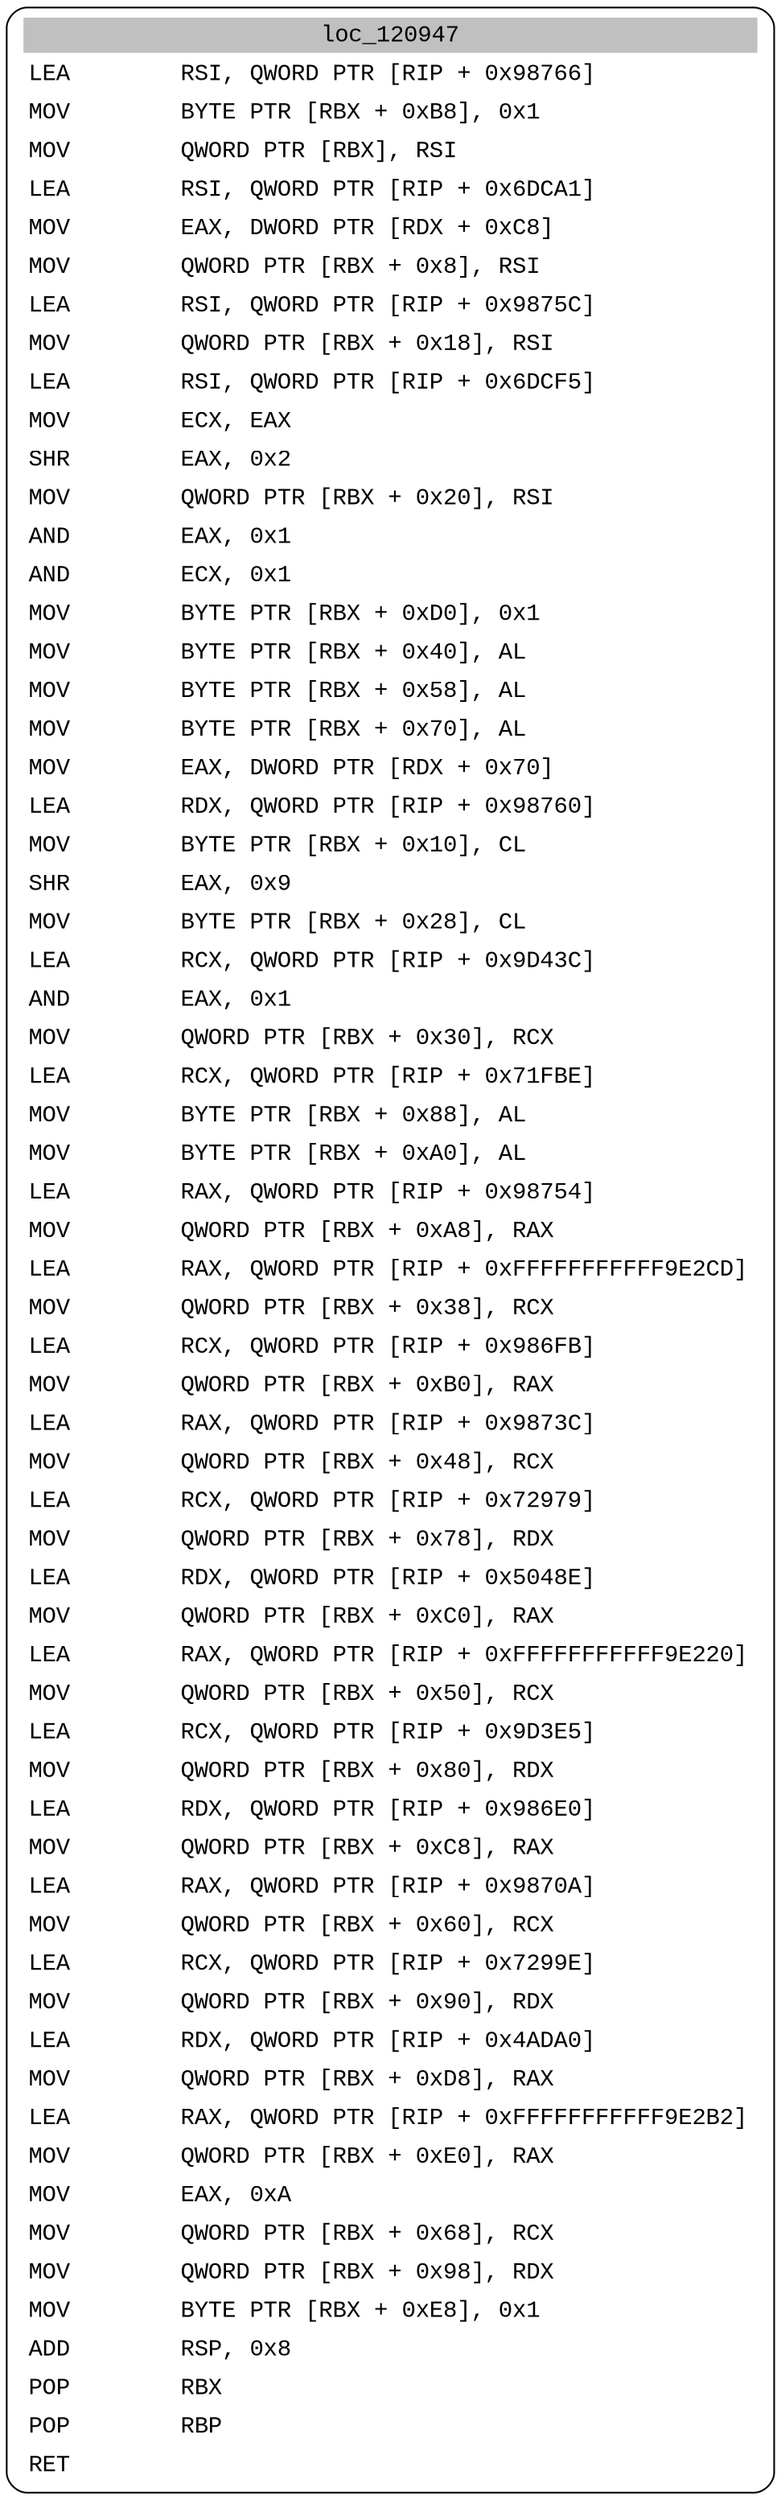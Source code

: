 digraph asm_graph {
1941 [
shape="Mrecord" fontname="Courier New"label =<<table border="0" cellborder="0" cellpadding="3"><tr><td align="center" colspan="2" bgcolor="grey">loc_120947</td></tr><tr><td align="left">LEA        RSI, QWORD PTR [RIP + 0x98766]</td></tr><tr><td align="left">MOV        BYTE PTR [RBX + 0xB8], 0x1</td></tr><tr><td align="left">MOV        QWORD PTR [RBX], RSI</td></tr><tr><td align="left">LEA        RSI, QWORD PTR [RIP + 0x6DCA1]</td></tr><tr><td align="left">MOV        EAX, DWORD PTR [RDX + 0xC8]</td></tr><tr><td align="left">MOV        QWORD PTR [RBX + 0x8], RSI</td></tr><tr><td align="left">LEA        RSI, QWORD PTR [RIP + 0x9875C]</td></tr><tr><td align="left">MOV        QWORD PTR [RBX + 0x18], RSI</td></tr><tr><td align="left">LEA        RSI, QWORD PTR [RIP + 0x6DCF5]</td></tr><tr><td align="left">MOV        ECX, EAX</td></tr><tr><td align="left">SHR        EAX, 0x2</td></tr><tr><td align="left">MOV        QWORD PTR [RBX + 0x20], RSI</td></tr><tr><td align="left">AND        EAX, 0x1</td></tr><tr><td align="left">AND        ECX, 0x1</td></tr><tr><td align="left">MOV        BYTE PTR [RBX + 0xD0], 0x1</td></tr><tr><td align="left">MOV        BYTE PTR [RBX + 0x40], AL</td></tr><tr><td align="left">MOV        BYTE PTR [RBX + 0x58], AL</td></tr><tr><td align="left">MOV        BYTE PTR [RBX + 0x70], AL</td></tr><tr><td align="left">MOV        EAX, DWORD PTR [RDX + 0x70]</td></tr><tr><td align="left">LEA        RDX, QWORD PTR [RIP + 0x98760]</td></tr><tr><td align="left">MOV        BYTE PTR [RBX + 0x10], CL</td></tr><tr><td align="left">SHR        EAX, 0x9</td></tr><tr><td align="left">MOV        BYTE PTR [RBX + 0x28], CL</td></tr><tr><td align="left">LEA        RCX, QWORD PTR [RIP + 0x9D43C]</td></tr><tr><td align="left">AND        EAX, 0x1</td></tr><tr><td align="left">MOV        QWORD PTR [RBX + 0x30], RCX</td></tr><tr><td align="left">LEA        RCX, QWORD PTR [RIP + 0x71FBE]</td></tr><tr><td align="left">MOV        BYTE PTR [RBX + 0x88], AL</td></tr><tr><td align="left">MOV        BYTE PTR [RBX + 0xA0], AL</td></tr><tr><td align="left">LEA        RAX, QWORD PTR [RIP + 0x98754]</td></tr><tr><td align="left">MOV        QWORD PTR [RBX + 0xA8], RAX</td></tr><tr><td align="left">LEA        RAX, QWORD PTR [RIP + 0xFFFFFFFFFFF9E2CD]</td></tr><tr><td align="left">MOV        QWORD PTR [RBX + 0x38], RCX</td></tr><tr><td align="left">LEA        RCX, QWORD PTR [RIP + 0x986FB]</td></tr><tr><td align="left">MOV        QWORD PTR [RBX + 0xB0], RAX</td></tr><tr><td align="left">LEA        RAX, QWORD PTR [RIP + 0x9873C]</td></tr><tr><td align="left">MOV        QWORD PTR [RBX + 0x48], RCX</td></tr><tr><td align="left">LEA        RCX, QWORD PTR [RIP + 0x72979]</td></tr><tr><td align="left">MOV        QWORD PTR [RBX + 0x78], RDX</td></tr><tr><td align="left">LEA        RDX, QWORD PTR [RIP + 0x5048E]</td></tr><tr><td align="left">MOV        QWORD PTR [RBX + 0xC0], RAX</td></tr><tr><td align="left">LEA        RAX, QWORD PTR [RIP + 0xFFFFFFFFFFF9E220]</td></tr><tr><td align="left">MOV        QWORD PTR [RBX + 0x50], RCX</td></tr><tr><td align="left">LEA        RCX, QWORD PTR [RIP + 0x9D3E5]</td></tr><tr><td align="left">MOV        QWORD PTR [RBX + 0x80], RDX</td></tr><tr><td align="left">LEA        RDX, QWORD PTR [RIP + 0x986E0]</td></tr><tr><td align="left">MOV        QWORD PTR [RBX + 0xC8], RAX</td></tr><tr><td align="left">LEA        RAX, QWORD PTR [RIP + 0x9870A]</td></tr><tr><td align="left">MOV        QWORD PTR [RBX + 0x60], RCX</td></tr><tr><td align="left">LEA        RCX, QWORD PTR [RIP + 0x7299E]</td></tr><tr><td align="left">MOV        QWORD PTR [RBX + 0x90], RDX</td></tr><tr><td align="left">LEA        RDX, QWORD PTR [RIP + 0x4ADA0]</td></tr><tr><td align="left">MOV        QWORD PTR [RBX + 0xD8], RAX</td></tr><tr><td align="left">LEA        RAX, QWORD PTR [RIP + 0xFFFFFFFFFFF9E2B2]</td></tr><tr><td align="left">MOV        QWORD PTR [RBX + 0xE0], RAX</td></tr><tr><td align="left">MOV        EAX, 0xA</td></tr><tr><td align="left">MOV        QWORD PTR [RBX + 0x68], RCX</td></tr><tr><td align="left">MOV        QWORD PTR [RBX + 0x98], RDX</td></tr><tr><td align="left">MOV        BYTE PTR [RBX + 0xE8], 0x1</td></tr><tr><td align="left">ADD        RSP, 0x8</td></tr><tr><td align="left">POP        RBX</td></tr><tr><td align="left">POP        RBP</td></tr><tr><td align="left">RET        </td></tr></table>> ];
}